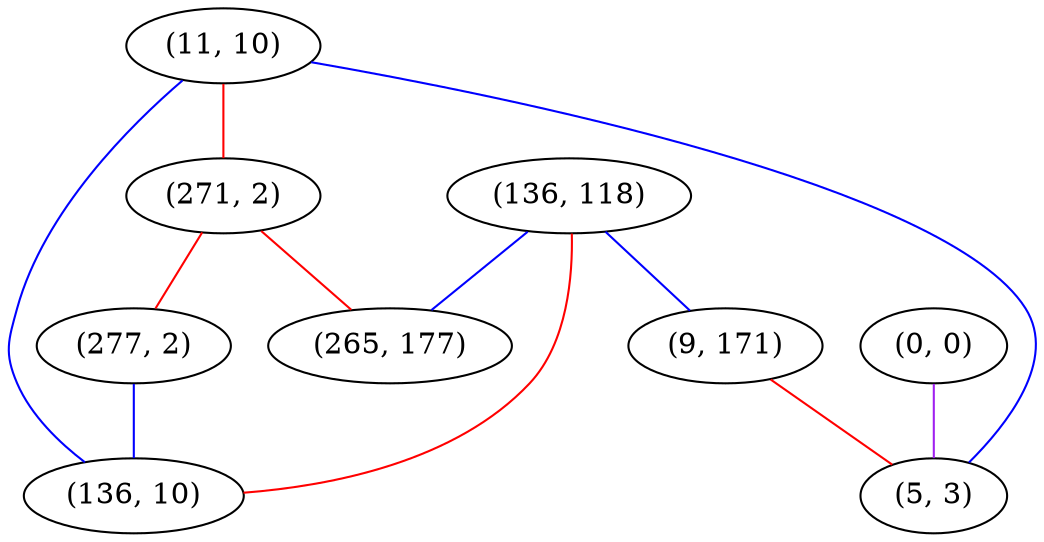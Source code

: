 graph "" {
"(11, 10)";
"(0, 0)";
"(271, 2)";
"(136, 118)";
"(277, 2)";
"(136, 10)";
"(9, 171)";
"(265, 177)";
"(5, 3)";
"(11, 10)" -- "(136, 10)"  [color=blue, key=0, weight=3];
"(11, 10)" -- "(271, 2)"  [color=red, key=0, weight=1];
"(11, 10)" -- "(5, 3)"  [color=blue, key=0, weight=3];
"(0, 0)" -- "(5, 3)"  [color=purple, key=0, weight=4];
"(271, 2)" -- "(277, 2)"  [color=red, key=0, weight=1];
"(271, 2)" -- "(265, 177)"  [color=red, key=0, weight=1];
"(136, 118)" -- "(9, 171)"  [color=blue, key=0, weight=3];
"(136, 118)" -- "(136, 10)"  [color=red, key=0, weight=1];
"(136, 118)" -- "(265, 177)"  [color=blue, key=0, weight=3];
"(277, 2)" -- "(136, 10)"  [color=blue, key=0, weight=3];
"(9, 171)" -- "(5, 3)"  [color=red, key=0, weight=1];
}
